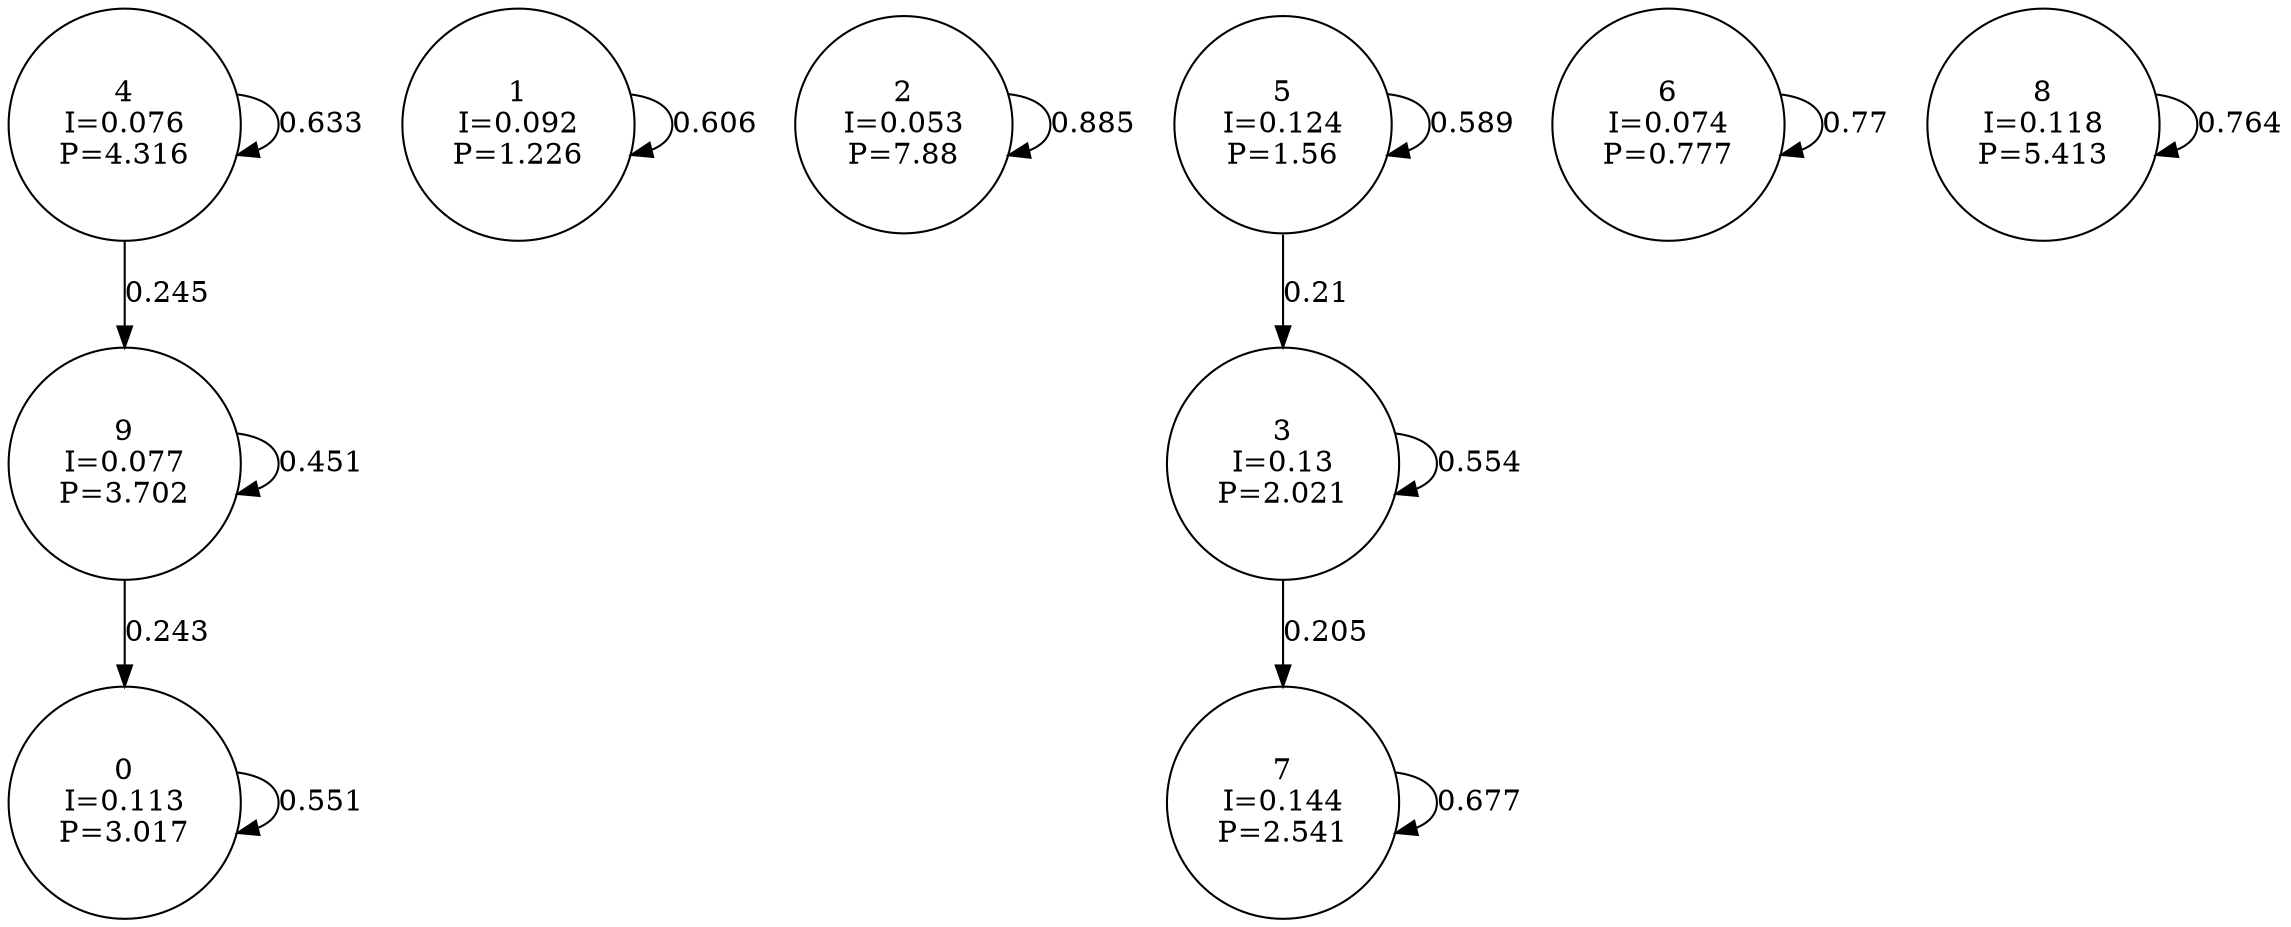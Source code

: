 digraph a {
0 [shape=circle, label="0\nI=0.113\nP=3.017"];
	0 -> 0 [label="0.551"];
1 [shape=circle, label="1\nI=0.092\nP=1.226"];
	1 -> 1 [label="0.606"];
2 [shape=circle, label="2\nI=0.053\nP=7.88"];
	2 -> 2 [label="0.885"];
3 [shape=circle, label="3\nI=0.13\nP=2.021"];
	3 -> 3 [label="0.554"];
	3 -> 7 [label="0.205"];
4 [shape=circle, label="4\nI=0.076\nP=4.316"];
	4 -> 4 [label="0.633"];
	4 -> 9 [label="0.245"];
5 [shape=circle, label="5\nI=0.124\nP=1.56"];
	5 -> 3 [label="0.21"];
	5 -> 5 [label="0.589"];
6 [shape=circle, label="6\nI=0.074\nP=0.777"];
	6 -> 6 [label="0.77"];
7 [shape=circle, label="7\nI=0.144\nP=2.541"];
	7 -> 7 [label="0.677"];
8 [shape=circle, label="8\nI=0.118\nP=5.413"];
	8 -> 8 [label="0.764"];
9 [shape=circle, label="9\nI=0.077\nP=3.702"];
	9 -> 0 [label="0.243"];
	9 -> 9 [label="0.451"];
}